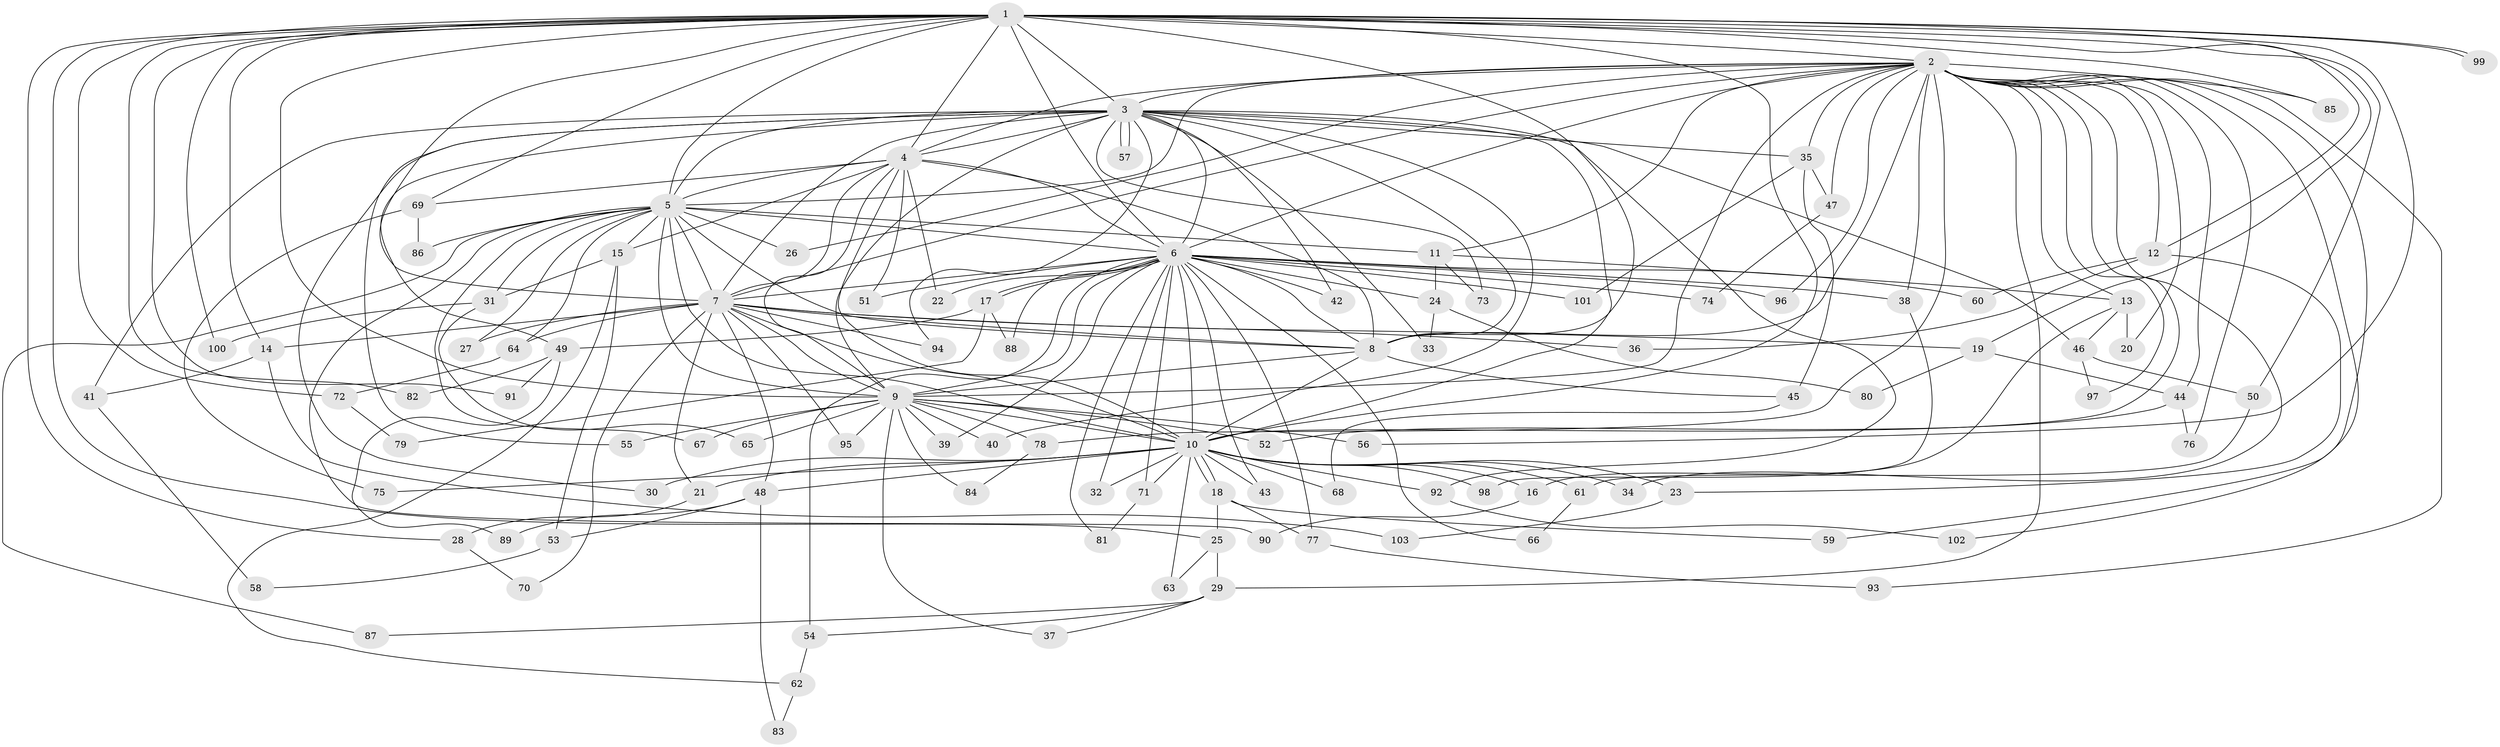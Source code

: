 // Generated by graph-tools (version 1.1) at 2025/34/03/09/25 02:34:39]
// undirected, 103 vertices, 231 edges
graph export_dot {
graph [start="1"]
  node [color=gray90,style=filled];
  1;
  2;
  3;
  4;
  5;
  6;
  7;
  8;
  9;
  10;
  11;
  12;
  13;
  14;
  15;
  16;
  17;
  18;
  19;
  20;
  21;
  22;
  23;
  24;
  25;
  26;
  27;
  28;
  29;
  30;
  31;
  32;
  33;
  34;
  35;
  36;
  37;
  38;
  39;
  40;
  41;
  42;
  43;
  44;
  45;
  46;
  47;
  48;
  49;
  50;
  51;
  52;
  53;
  54;
  55;
  56;
  57;
  58;
  59;
  60;
  61;
  62;
  63;
  64;
  65;
  66;
  67;
  68;
  69;
  70;
  71;
  72;
  73;
  74;
  75;
  76;
  77;
  78;
  79;
  80;
  81;
  82;
  83;
  84;
  85;
  86;
  87;
  88;
  89;
  90;
  91;
  92;
  93;
  94;
  95;
  96;
  97;
  98;
  99;
  100;
  101;
  102;
  103;
  1 -- 2;
  1 -- 3;
  1 -- 4;
  1 -- 5;
  1 -- 6;
  1 -- 7;
  1 -- 8;
  1 -- 9;
  1 -- 10;
  1 -- 12;
  1 -- 14;
  1 -- 19;
  1 -- 25;
  1 -- 28;
  1 -- 50;
  1 -- 56;
  1 -- 69;
  1 -- 72;
  1 -- 82;
  1 -- 85;
  1 -- 91;
  1 -- 99;
  1 -- 99;
  1 -- 100;
  2 -- 3;
  2 -- 4;
  2 -- 5;
  2 -- 6;
  2 -- 7;
  2 -- 8;
  2 -- 9;
  2 -- 10;
  2 -- 11;
  2 -- 12;
  2 -- 13;
  2 -- 20;
  2 -- 26;
  2 -- 29;
  2 -- 34;
  2 -- 35;
  2 -- 38;
  2 -- 44;
  2 -- 47;
  2 -- 59;
  2 -- 76;
  2 -- 78;
  2 -- 85;
  2 -- 93;
  2 -- 96;
  2 -- 97;
  2 -- 102;
  3 -- 4;
  3 -- 5;
  3 -- 6;
  3 -- 7;
  3 -- 8;
  3 -- 9;
  3 -- 10;
  3 -- 30;
  3 -- 33;
  3 -- 35;
  3 -- 40;
  3 -- 41;
  3 -- 42;
  3 -- 46;
  3 -- 49;
  3 -- 55;
  3 -- 57;
  3 -- 57;
  3 -- 73;
  3 -- 92;
  3 -- 94;
  4 -- 5;
  4 -- 6;
  4 -- 7;
  4 -- 8;
  4 -- 9;
  4 -- 10;
  4 -- 15;
  4 -- 22;
  4 -- 51;
  4 -- 69;
  5 -- 6;
  5 -- 7;
  5 -- 8;
  5 -- 9;
  5 -- 10;
  5 -- 11;
  5 -- 15;
  5 -- 26;
  5 -- 27;
  5 -- 31;
  5 -- 64;
  5 -- 67;
  5 -- 86;
  5 -- 87;
  5 -- 90;
  6 -- 7;
  6 -- 8;
  6 -- 9;
  6 -- 10;
  6 -- 17;
  6 -- 17;
  6 -- 22;
  6 -- 24;
  6 -- 32;
  6 -- 38;
  6 -- 39;
  6 -- 42;
  6 -- 43;
  6 -- 51;
  6 -- 54;
  6 -- 60;
  6 -- 66;
  6 -- 71;
  6 -- 74;
  6 -- 77;
  6 -- 81;
  6 -- 88;
  6 -- 96;
  6 -- 101;
  7 -- 8;
  7 -- 9;
  7 -- 10;
  7 -- 14;
  7 -- 19;
  7 -- 21;
  7 -- 27;
  7 -- 36;
  7 -- 48;
  7 -- 64;
  7 -- 70;
  7 -- 94;
  7 -- 95;
  8 -- 9;
  8 -- 10;
  8 -- 45;
  9 -- 10;
  9 -- 37;
  9 -- 39;
  9 -- 40;
  9 -- 52;
  9 -- 55;
  9 -- 56;
  9 -- 65;
  9 -- 67;
  9 -- 78;
  9 -- 84;
  9 -- 95;
  10 -- 16;
  10 -- 18;
  10 -- 18;
  10 -- 21;
  10 -- 23;
  10 -- 30;
  10 -- 32;
  10 -- 34;
  10 -- 43;
  10 -- 48;
  10 -- 61;
  10 -- 63;
  10 -- 68;
  10 -- 71;
  10 -- 75;
  10 -- 92;
  10 -- 98;
  11 -- 13;
  11 -- 24;
  11 -- 73;
  12 -- 23;
  12 -- 36;
  12 -- 60;
  13 -- 16;
  13 -- 20;
  13 -- 46;
  14 -- 41;
  14 -- 103;
  15 -- 31;
  15 -- 53;
  15 -- 62;
  16 -- 90;
  17 -- 49;
  17 -- 79;
  17 -- 88;
  18 -- 25;
  18 -- 59;
  18 -- 77;
  19 -- 44;
  19 -- 80;
  21 -- 28;
  23 -- 103;
  24 -- 33;
  24 -- 80;
  25 -- 29;
  25 -- 63;
  28 -- 70;
  29 -- 37;
  29 -- 54;
  29 -- 87;
  31 -- 65;
  31 -- 100;
  35 -- 45;
  35 -- 47;
  35 -- 101;
  38 -- 98;
  41 -- 58;
  44 -- 52;
  44 -- 76;
  45 -- 68;
  46 -- 50;
  46 -- 97;
  47 -- 74;
  48 -- 53;
  48 -- 83;
  48 -- 89;
  49 -- 82;
  49 -- 89;
  49 -- 91;
  50 -- 61;
  53 -- 58;
  54 -- 62;
  61 -- 66;
  62 -- 83;
  64 -- 72;
  69 -- 75;
  69 -- 86;
  71 -- 81;
  72 -- 79;
  77 -- 93;
  78 -- 84;
  92 -- 102;
}

